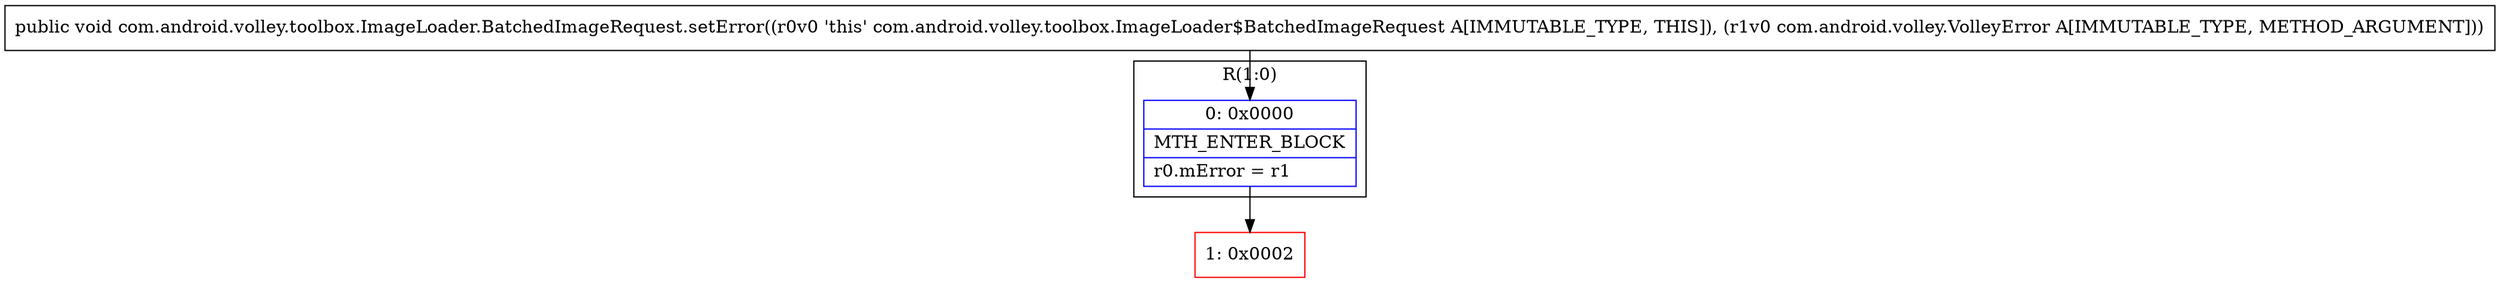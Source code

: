 digraph "CFG forcom.android.volley.toolbox.ImageLoader.BatchedImageRequest.setError(Lcom\/android\/volley\/VolleyError;)V" {
subgraph cluster_Region_359192345 {
label = "R(1:0)";
node [shape=record,color=blue];
Node_0 [shape=record,label="{0\:\ 0x0000|MTH_ENTER_BLOCK\l|r0.mError = r1\l}"];
}
Node_1 [shape=record,color=red,label="{1\:\ 0x0002}"];
MethodNode[shape=record,label="{public void com.android.volley.toolbox.ImageLoader.BatchedImageRequest.setError((r0v0 'this' com.android.volley.toolbox.ImageLoader$BatchedImageRequest A[IMMUTABLE_TYPE, THIS]), (r1v0 com.android.volley.VolleyError A[IMMUTABLE_TYPE, METHOD_ARGUMENT])) }"];
MethodNode -> Node_0;
Node_0 -> Node_1;
}

